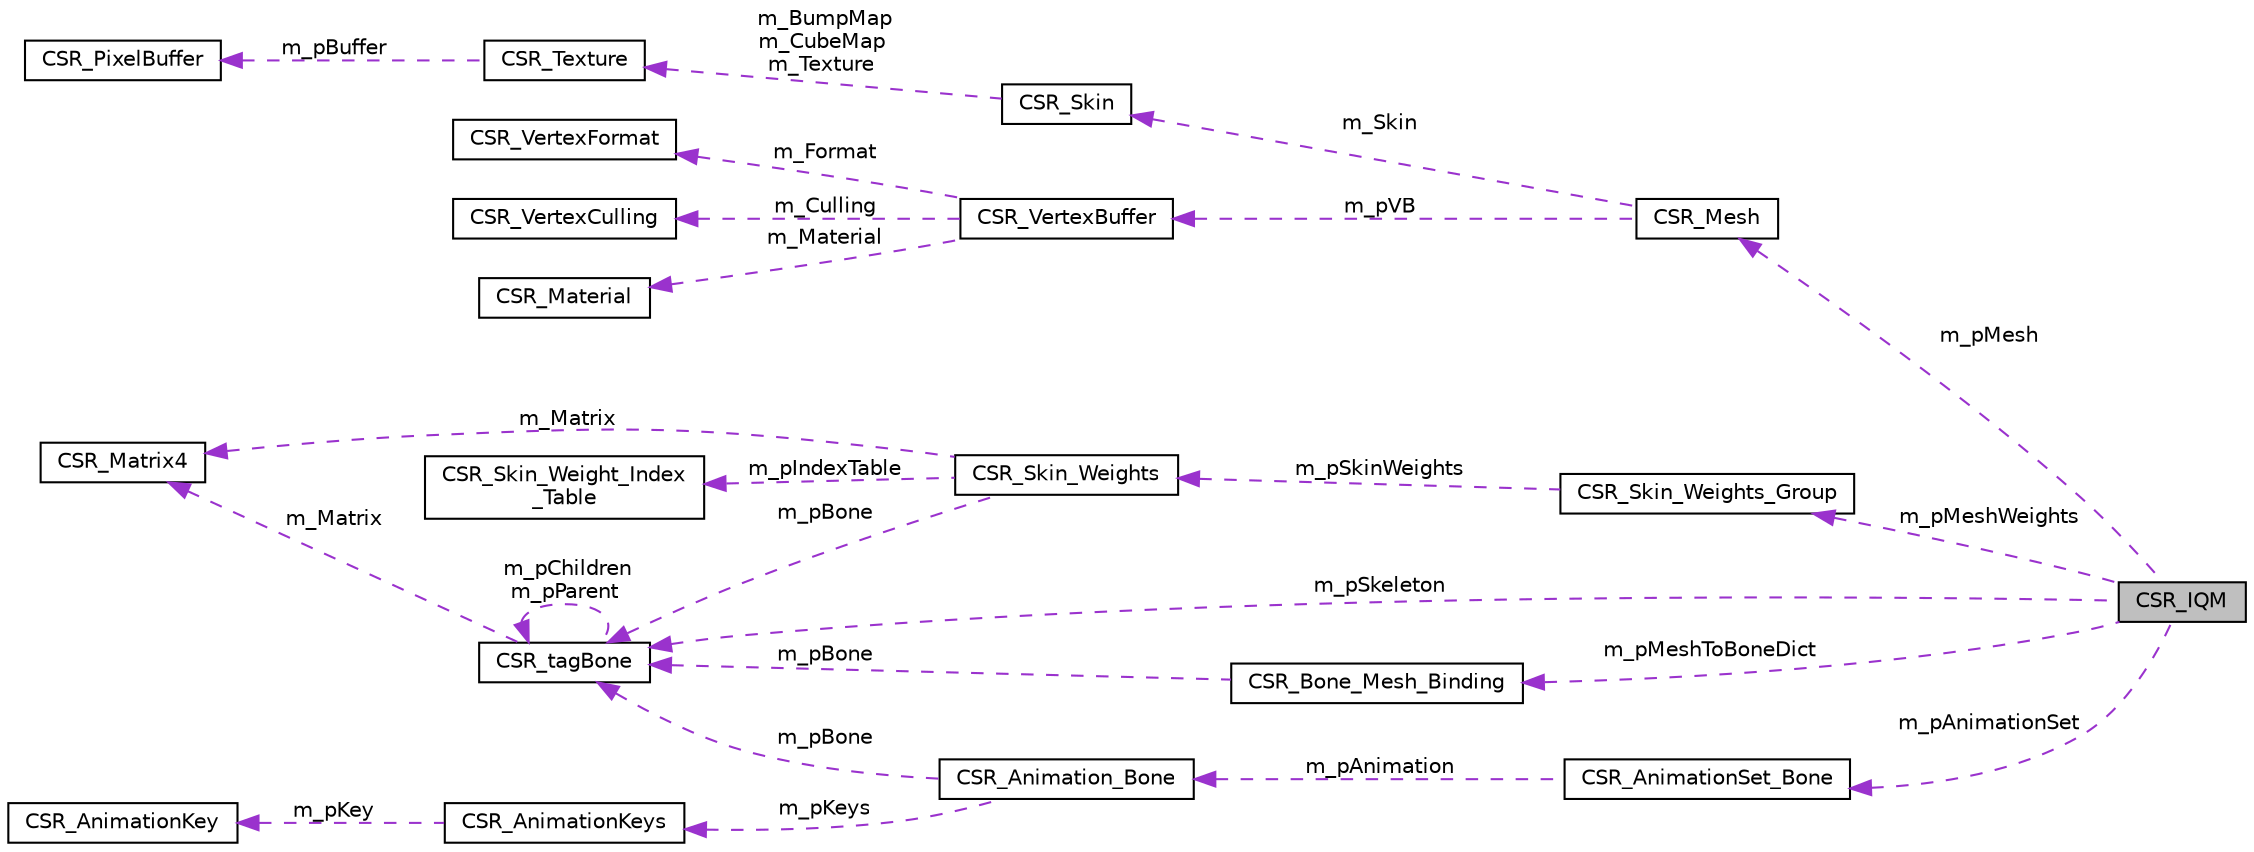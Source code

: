 digraph "CSR_IQM"
{
 // LATEX_PDF_SIZE
  edge [fontname="Helvetica",fontsize="10",labelfontname="Helvetica",labelfontsize="10"];
  node [fontname="Helvetica",fontsize="10",shape=record];
  rankdir="LR";
  Node1 [label="CSR_IQM",height=0.2,width=0.4,color="black", fillcolor="grey75", style="filled", fontcolor="black",tooltip=" "];
  Node2 -> Node1 [dir="back",color="darkorchid3",fontsize="10",style="dashed",label=" m_pMesh" ,fontname="Helvetica"];
  Node2 [label="CSR_Mesh",height=0.2,width=0.4,color="black", fillcolor="white", style="filled",URL="$struct_c_s_r___mesh.html",tooltip=" "];
  Node3 -> Node2 [dir="back",color="darkorchid3",fontsize="10",style="dashed",label=" m_Skin" ,fontname="Helvetica"];
  Node3 [label="CSR_Skin",height=0.2,width=0.4,color="black", fillcolor="white", style="filled",URL="$struct_c_s_r___skin.html",tooltip=" "];
  Node4 -> Node3 [dir="back",color="darkorchid3",fontsize="10",style="dashed",label=" m_BumpMap\nm_CubeMap\nm_Texture" ,fontname="Helvetica"];
  Node4 [label="CSR_Texture",height=0.2,width=0.4,color="black", fillcolor="white", style="filled",URL="$struct_c_s_r___texture.html",tooltip=" "];
  Node5 -> Node4 [dir="back",color="darkorchid3",fontsize="10",style="dashed",label=" m_pBuffer" ,fontname="Helvetica"];
  Node5 [label="CSR_PixelBuffer",height=0.2,width=0.4,color="black", fillcolor="white", style="filled",URL="$struct_c_s_r___pixel_buffer.html",tooltip=" "];
  Node6 -> Node2 [dir="back",color="darkorchid3",fontsize="10",style="dashed",label=" m_pVB" ,fontname="Helvetica"];
  Node6 [label="CSR_VertexBuffer",height=0.2,width=0.4,color="black", fillcolor="white", style="filled",URL="$struct_c_s_r___vertex_buffer.html",tooltip=" "];
  Node7 -> Node6 [dir="back",color="darkorchid3",fontsize="10",style="dashed",label=" m_Format" ,fontname="Helvetica"];
  Node7 [label="CSR_VertexFormat",height=0.2,width=0.4,color="black", fillcolor="white", style="filled",URL="$struct_c_s_r___vertex_format.html",tooltip=" "];
  Node8 -> Node6 [dir="back",color="darkorchid3",fontsize="10",style="dashed",label=" m_Culling" ,fontname="Helvetica"];
  Node8 [label="CSR_VertexCulling",height=0.2,width=0.4,color="black", fillcolor="white", style="filled",URL="$struct_c_s_r___vertex_culling.html",tooltip=" "];
  Node9 -> Node6 [dir="back",color="darkorchid3",fontsize="10",style="dashed",label=" m_Material" ,fontname="Helvetica"];
  Node9 [label="CSR_Material",height=0.2,width=0.4,color="black", fillcolor="white", style="filled",URL="$struct_c_s_r___material.html",tooltip=" "];
  Node10 -> Node1 [dir="back",color="darkorchid3",fontsize="10",style="dashed",label=" m_pMeshWeights" ,fontname="Helvetica"];
  Node10 [label="CSR_Skin_Weights_Group",height=0.2,width=0.4,color="black", fillcolor="white", style="filled",URL="$struct_c_s_r___skin___weights___group.html",tooltip=" "];
  Node11 -> Node10 [dir="back",color="darkorchid3",fontsize="10",style="dashed",label=" m_pSkinWeights" ,fontname="Helvetica"];
  Node11 [label="CSR_Skin_Weights",height=0.2,width=0.4,color="black", fillcolor="white", style="filled",URL="$struct_c_s_r___skin___weights.html",tooltip=" "];
  Node12 -> Node11 [dir="back",color="darkorchid3",fontsize="10",style="dashed",label=" m_pBone" ,fontname="Helvetica"];
  Node12 [label="CSR_tagBone",height=0.2,width=0.4,color="black", fillcolor="white", style="filled",URL="$struct_c_s_r__tag_bone.html",tooltip=" "];
  Node13 -> Node12 [dir="back",color="darkorchid3",fontsize="10",style="dashed",label=" m_Matrix" ,fontname="Helvetica"];
  Node13 [label="CSR_Matrix4",height=0.2,width=0.4,color="black", fillcolor="white", style="filled",URL="$struct_c_s_r___matrix4.html",tooltip=" "];
  Node12 -> Node12 [dir="back",color="darkorchid3",fontsize="10",style="dashed",label=" m_pChildren\nm_pParent" ,fontname="Helvetica"];
  Node13 -> Node11 [dir="back",color="darkorchid3",fontsize="10",style="dashed",label=" m_Matrix" ,fontname="Helvetica"];
  Node14 -> Node11 [dir="back",color="darkorchid3",fontsize="10",style="dashed",label=" m_pIndexTable" ,fontname="Helvetica"];
  Node14 [label="CSR_Skin_Weight_Index\l_Table",height=0.2,width=0.4,color="black", fillcolor="white", style="filled",URL="$struct_c_s_r___skin___weight___index___table.html",tooltip=" "];
  Node15 -> Node1 [dir="back",color="darkorchid3",fontsize="10",style="dashed",label=" m_pMeshToBoneDict" ,fontname="Helvetica"];
  Node15 [label="CSR_Bone_Mesh_Binding",height=0.2,width=0.4,color="black", fillcolor="white", style="filled",URL="$struct_c_s_r___bone___mesh___binding.html",tooltip=" "];
  Node12 -> Node15 [dir="back",color="darkorchid3",fontsize="10",style="dashed",label=" m_pBone" ,fontname="Helvetica"];
  Node12 -> Node1 [dir="back",color="darkorchid3",fontsize="10",style="dashed",label=" m_pSkeleton" ,fontname="Helvetica"];
  Node16 -> Node1 [dir="back",color="darkorchid3",fontsize="10",style="dashed",label=" m_pAnimationSet" ,fontname="Helvetica"];
  Node16 [label="CSR_AnimationSet_Bone",height=0.2,width=0.4,color="black", fillcolor="white", style="filled",URL="$struct_c_s_r___animation_set___bone.html",tooltip=" "];
  Node17 -> Node16 [dir="back",color="darkorchid3",fontsize="10",style="dashed",label=" m_pAnimation" ,fontname="Helvetica"];
  Node17 [label="CSR_Animation_Bone",height=0.2,width=0.4,color="black", fillcolor="white", style="filled",URL="$struct_c_s_r___animation___bone.html",tooltip=" "];
  Node12 -> Node17 [dir="back",color="darkorchid3",fontsize="10",style="dashed",label=" m_pBone" ,fontname="Helvetica"];
  Node18 -> Node17 [dir="back",color="darkorchid3",fontsize="10",style="dashed",label=" m_pKeys" ,fontname="Helvetica"];
  Node18 [label="CSR_AnimationKeys",height=0.2,width=0.4,color="black", fillcolor="white", style="filled",URL="$struct_c_s_r___animation_keys.html",tooltip=" "];
  Node19 -> Node18 [dir="back",color="darkorchid3",fontsize="10",style="dashed",label=" m_pKey" ,fontname="Helvetica"];
  Node19 [label="CSR_AnimationKey",height=0.2,width=0.4,color="black", fillcolor="white", style="filled",URL="$struct_c_s_r___animation_key.html",tooltip=" "];
}
